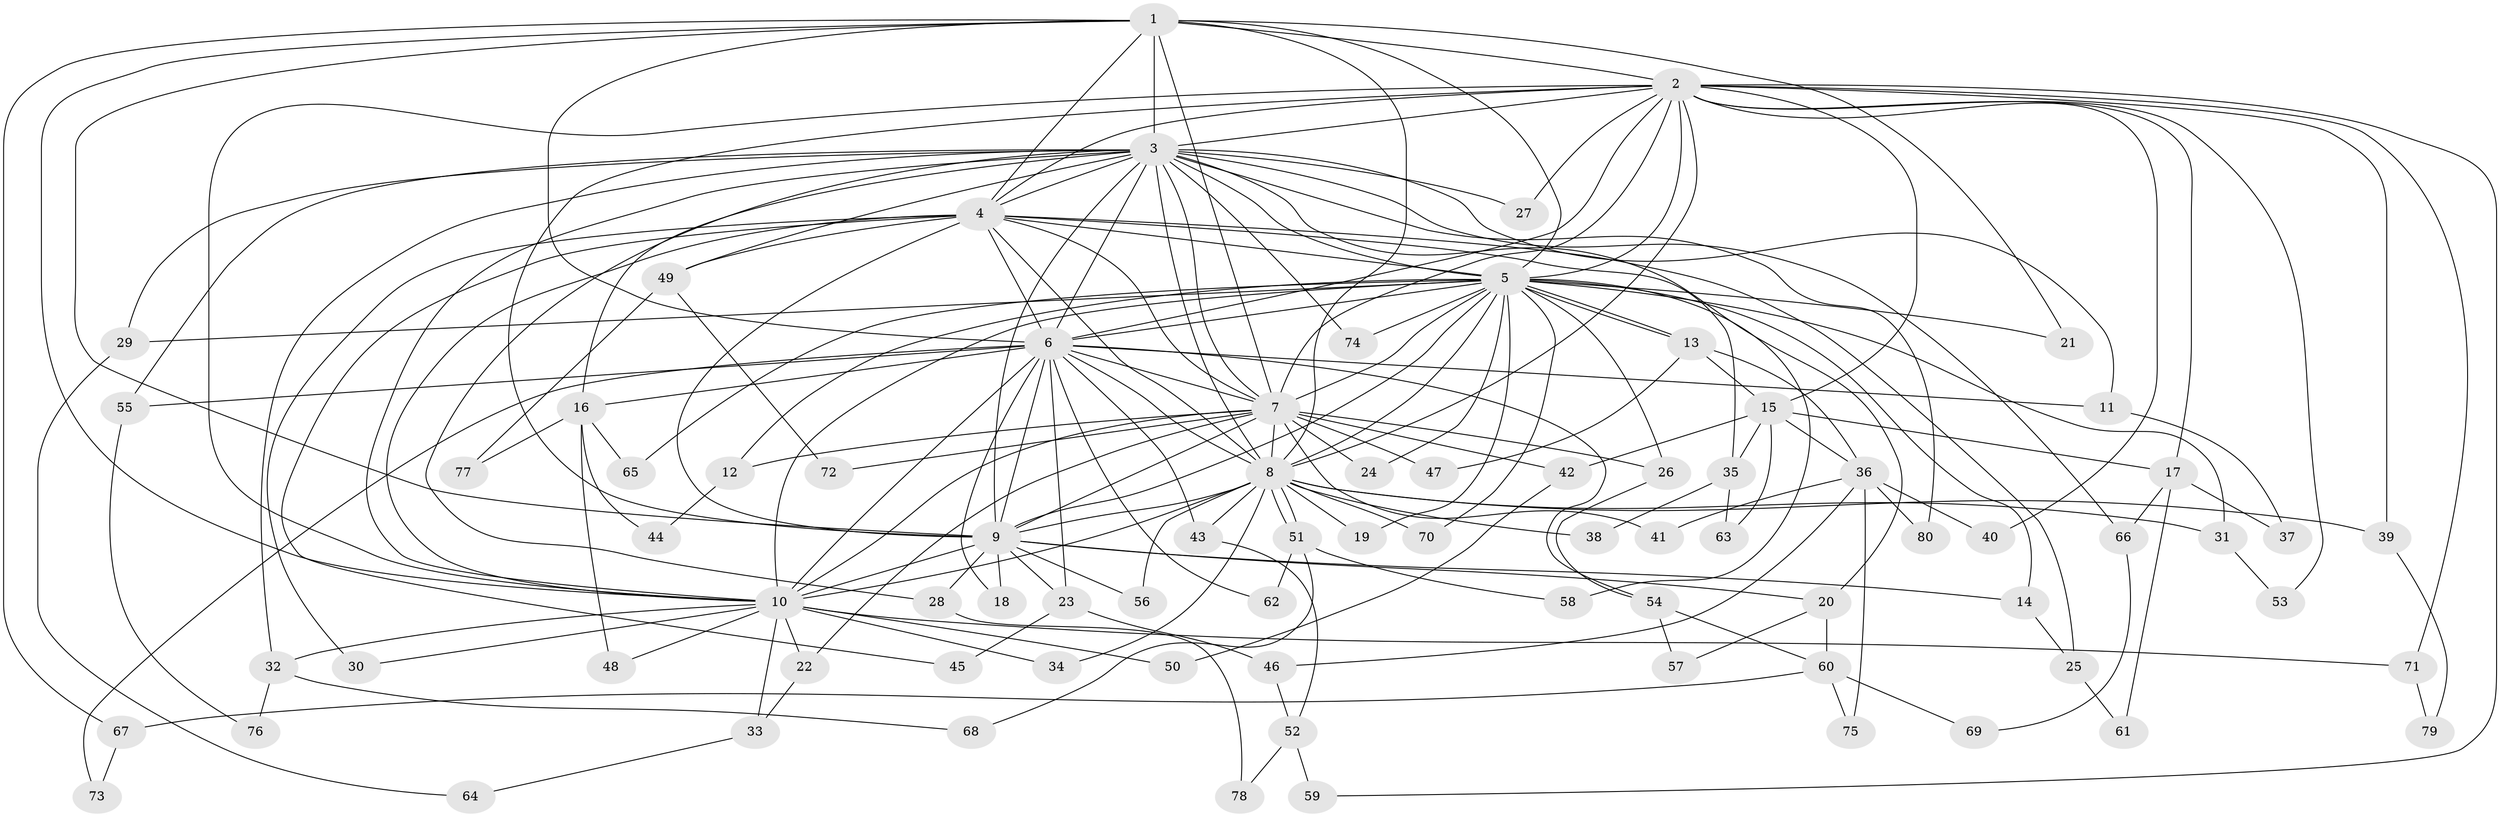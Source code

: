 // Generated by graph-tools (version 1.1) at 2025/13/03/09/25 04:13:45]
// undirected, 80 vertices, 185 edges
graph export_dot {
graph [start="1"]
  node [color=gray90,style=filled];
  1;
  2;
  3;
  4;
  5;
  6;
  7;
  8;
  9;
  10;
  11;
  12;
  13;
  14;
  15;
  16;
  17;
  18;
  19;
  20;
  21;
  22;
  23;
  24;
  25;
  26;
  27;
  28;
  29;
  30;
  31;
  32;
  33;
  34;
  35;
  36;
  37;
  38;
  39;
  40;
  41;
  42;
  43;
  44;
  45;
  46;
  47;
  48;
  49;
  50;
  51;
  52;
  53;
  54;
  55;
  56;
  57;
  58;
  59;
  60;
  61;
  62;
  63;
  64;
  65;
  66;
  67;
  68;
  69;
  70;
  71;
  72;
  73;
  74;
  75;
  76;
  77;
  78;
  79;
  80;
  1 -- 2;
  1 -- 3;
  1 -- 4;
  1 -- 5;
  1 -- 6;
  1 -- 7;
  1 -- 8;
  1 -- 9;
  1 -- 10;
  1 -- 21;
  1 -- 67;
  2 -- 3;
  2 -- 4;
  2 -- 5;
  2 -- 6;
  2 -- 7;
  2 -- 8;
  2 -- 9;
  2 -- 10;
  2 -- 15;
  2 -- 17;
  2 -- 27;
  2 -- 39;
  2 -- 40;
  2 -- 53;
  2 -- 59;
  2 -- 71;
  3 -- 4;
  3 -- 5;
  3 -- 6;
  3 -- 7;
  3 -- 8;
  3 -- 9;
  3 -- 10;
  3 -- 11;
  3 -- 16;
  3 -- 20;
  3 -- 27;
  3 -- 28;
  3 -- 29;
  3 -- 32;
  3 -- 49;
  3 -- 55;
  3 -- 66;
  3 -- 74;
  3 -- 80;
  4 -- 5;
  4 -- 6;
  4 -- 7;
  4 -- 8;
  4 -- 9;
  4 -- 10;
  4 -- 25;
  4 -- 30;
  4 -- 35;
  4 -- 45;
  4 -- 49;
  5 -- 6;
  5 -- 7;
  5 -- 8;
  5 -- 9;
  5 -- 10;
  5 -- 12;
  5 -- 13;
  5 -- 13;
  5 -- 14;
  5 -- 19;
  5 -- 21;
  5 -- 24;
  5 -- 26;
  5 -- 29;
  5 -- 31;
  5 -- 58;
  5 -- 65;
  5 -- 70;
  5 -- 74;
  6 -- 7;
  6 -- 8;
  6 -- 9;
  6 -- 10;
  6 -- 11;
  6 -- 16;
  6 -- 18;
  6 -- 23;
  6 -- 43;
  6 -- 54;
  6 -- 55;
  6 -- 62;
  6 -- 73;
  7 -- 8;
  7 -- 9;
  7 -- 10;
  7 -- 12;
  7 -- 22;
  7 -- 24;
  7 -- 26;
  7 -- 41;
  7 -- 42;
  7 -- 47;
  7 -- 72;
  8 -- 9;
  8 -- 10;
  8 -- 19;
  8 -- 31;
  8 -- 34;
  8 -- 38;
  8 -- 39;
  8 -- 43;
  8 -- 51;
  8 -- 51;
  8 -- 56;
  8 -- 70;
  9 -- 10;
  9 -- 14;
  9 -- 18;
  9 -- 20;
  9 -- 23;
  9 -- 28;
  9 -- 56;
  10 -- 22;
  10 -- 30;
  10 -- 32;
  10 -- 33;
  10 -- 34;
  10 -- 48;
  10 -- 50;
  10 -- 71;
  11 -- 37;
  12 -- 44;
  13 -- 15;
  13 -- 36;
  13 -- 47;
  14 -- 25;
  15 -- 17;
  15 -- 35;
  15 -- 36;
  15 -- 42;
  15 -- 63;
  16 -- 44;
  16 -- 48;
  16 -- 65;
  16 -- 77;
  17 -- 37;
  17 -- 61;
  17 -- 66;
  20 -- 57;
  20 -- 60;
  22 -- 33;
  23 -- 45;
  23 -- 46;
  25 -- 61;
  26 -- 54;
  28 -- 78;
  29 -- 64;
  31 -- 53;
  32 -- 68;
  32 -- 76;
  33 -- 64;
  35 -- 38;
  35 -- 63;
  36 -- 40;
  36 -- 41;
  36 -- 46;
  36 -- 75;
  36 -- 80;
  39 -- 79;
  42 -- 50;
  43 -- 52;
  46 -- 52;
  49 -- 72;
  49 -- 77;
  51 -- 58;
  51 -- 62;
  51 -- 68;
  52 -- 59;
  52 -- 78;
  54 -- 57;
  54 -- 60;
  55 -- 76;
  60 -- 67;
  60 -- 69;
  60 -- 75;
  66 -- 69;
  67 -- 73;
  71 -- 79;
}
